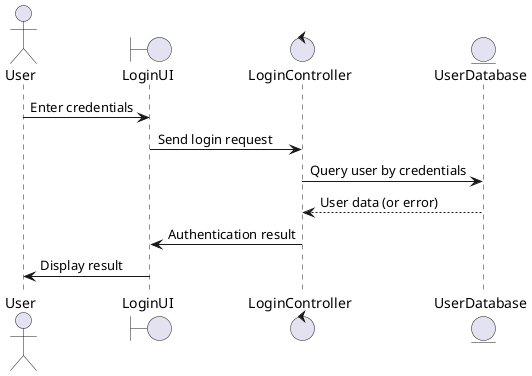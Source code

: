 @startuml
actor User
boundary LoginUI
control LoginController
entity UserDatabase

User -> LoginUI: Enter credentials
LoginUI -> LoginController: Send login request
LoginController -> UserDatabase: Query user by credentials
UserDatabase --> LoginController: User data (or error)
LoginController -> LoginUI: Authentication result
LoginUI -> User: Display result
@enduml
